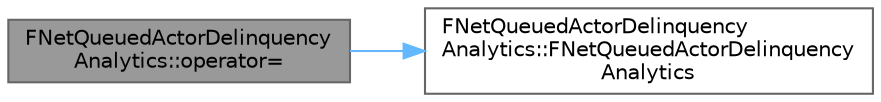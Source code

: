 digraph "FNetQueuedActorDelinquencyAnalytics::operator="
{
 // INTERACTIVE_SVG=YES
 // LATEX_PDF_SIZE
  bgcolor="transparent";
  edge [fontname=Helvetica,fontsize=10,labelfontname=Helvetica,labelfontsize=10];
  node [fontname=Helvetica,fontsize=10,shape=box,height=0.2,width=0.4];
  rankdir="LR";
  Node1 [id="Node000001",label="FNetQueuedActorDelinquency\lAnalytics::operator=",height=0.2,width=0.4,color="gray40", fillcolor="grey60", style="filled", fontcolor="black",tooltip=" "];
  Node1 -> Node2 [id="edge1_Node000001_Node000002",color="steelblue1",style="solid",tooltip=" "];
  Node2 [id="Node000002",label="FNetQueuedActorDelinquency\lAnalytics::FNetQueuedActorDelinquency\lAnalytics",height=0.2,width=0.4,color="grey40", fillcolor="white", style="filled",URL="$de/d53/structFNetQueuedActorDelinquencyAnalytics.html#a1408e09679a62b7f90434aab5e66a771",tooltip=" "];
}
